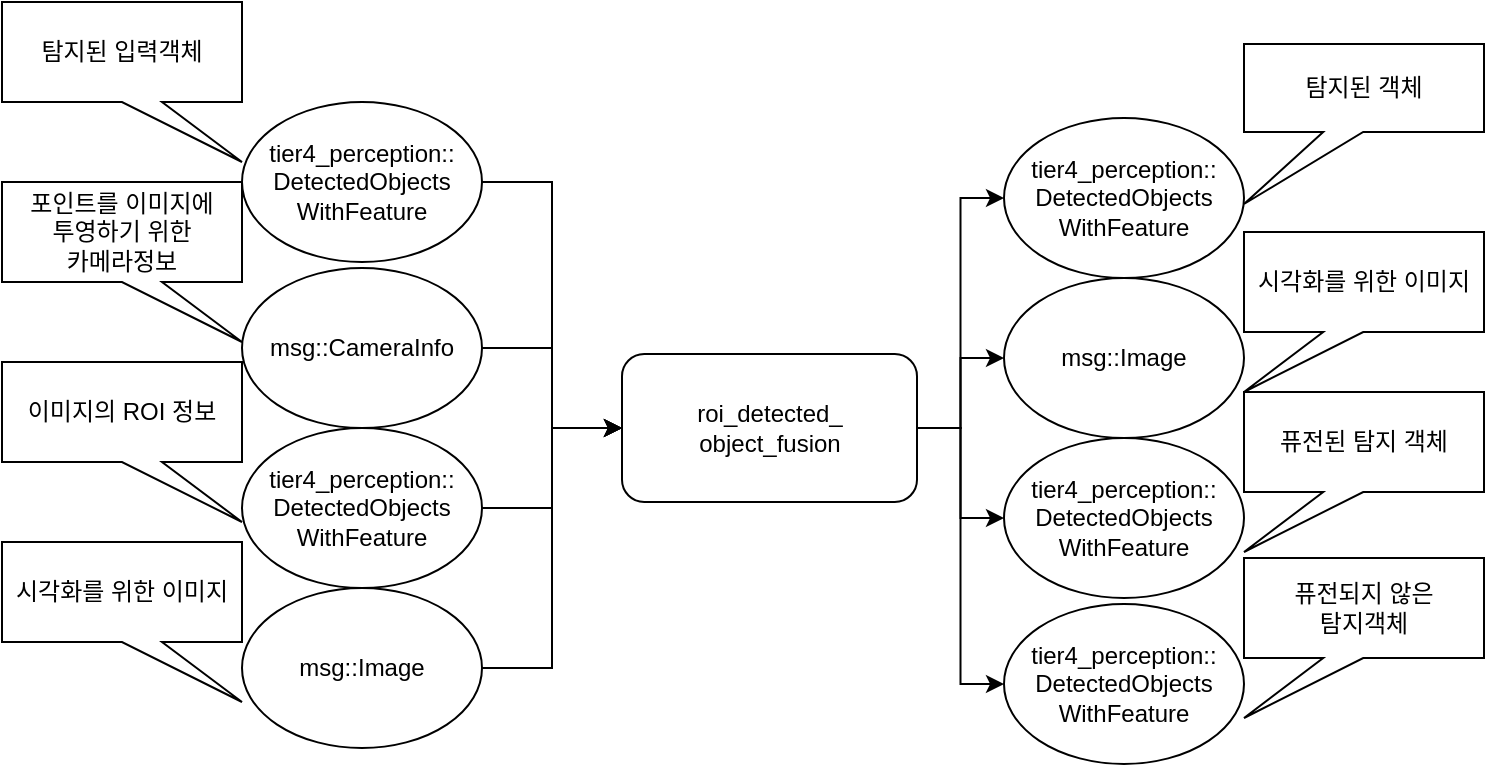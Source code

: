 <mxfile version="21.0.6" type="github">
  <diagram name="페이지-1" id="2LvyXm595caX_AY8ycS-">
    <mxGraphModel dx="1161" dy="631" grid="0" gridSize="10" guides="1" tooltips="1" connect="1" arrows="1" fold="1" page="1" pageScale="1" pageWidth="827" pageHeight="1169" math="0" shadow="0">
      <root>
        <mxCell id="0" />
        <mxCell id="1" parent="0" />
        <mxCell id="LuSr2rvklucDS1om5Tsg-1" style="edgeStyle=orthogonalEdgeStyle;rounded=0;orthogonalLoop=1;jettySize=auto;html=1;entryX=0;entryY=0.5;entryDx=0;entryDy=0;" edge="1" parent="1" source="LuSr2rvklucDS1om5Tsg-3" target="LuSr2rvklucDS1om5Tsg-7">
          <mxGeometry relative="1" as="geometry" />
        </mxCell>
        <mxCell id="LuSr2rvklucDS1om5Tsg-2" style="edgeStyle=orthogonalEdgeStyle;rounded=0;orthogonalLoop=1;jettySize=auto;html=1;" edge="1" parent="1" source="LuSr2rvklucDS1om5Tsg-3" target="LuSr2rvklucDS1om5Tsg-6">
          <mxGeometry relative="1" as="geometry" />
        </mxCell>
        <mxCell id="LuSr2rvklucDS1om5Tsg-24" style="edgeStyle=orthogonalEdgeStyle;rounded=0;orthogonalLoop=1;jettySize=auto;html=1;exitX=1;exitY=0.5;exitDx=0;exitDy=0;" edge="1" parent="1" source="LuSr2rvklucDS1om5Tsg-3" target="LuSr2rvklucDS1om5Tsg-20">
          <mxGeometry relative="1" as="geometry" />
        </mxCell>
        <mxCell id="LuSr2rvklucDS1om5Tsg-25" style="edgeStyle=orthogonalEdgeStyle;rounded=0;orthogonalLoop=1;jettySize=auto;html=1;entryX=0;entryY=0.5;entryDx=0;entryDy=0;" edge="1" parent="1" source="LuSr2rvklucDS1om5Tsg-3" target="LuSr2rvklucDS1om5Tsg-22">
          <mxGeometry relative="1" as="geometry" />
        </mxCell>
        <mxCell id="LuSr2rvklucDS1om5Tsg-3" value="&lt;div style=&quot;&quot;&gt;roi_detected_&lt;br&gt;object_fusion&lt;/div&gt;" style="rounded=1;whiteSpace=wrap;html=1;align=center;" vertex="1" parent="1">
          <mxGeometry x="360" y="296" width="147.5" height="74" as="geometry" />
        </mxCell>
        <mxCell id="LuSr2rvklucDS1om5Tsg-4" style="edgeStyle=orthogonalEdgeStyle;rounded=0;orthogonalLoop=1;jettySize=auto;html=1;entryX=0;entryY=0.5;entryDx=0;entryDy=0;" edge="1" parent="1" source="LuSr2rvklucDS1om5Tsg-5" target="LuSr2rvklucDS1om5Tsg-3">
          <mxGeometry relative="1" as="geometry" />
        </mxCell>
        <mxCell id="LuSr2rvklucDS1om5Tsg-5" value="tier4_perception::&lt;br&gt;DetectedObjects&lt;br&gt;WithFeature" style="ellipse;whiteSpace=wrap;html=1;" vertex="1" parent="1">
          <mxGeometry x="170" y="170" width="120" height="80" as="geometry" />
        </mxCell>
        <mxCell id="LuSr2rvklucDS1om5Tsg-6" value="msg::Image" style="ellipse;whiteSpace=wrap;html=1;" vertex="1" parent="1">
          <mxGeometry x="551" y="258" width="120" height="80" as="geometry" />
        </mxCell>
        <mxCell id="LuSr2rvklucDS1om5Tsg-7" value="tier4_perception::&lt;br style=&quot;border-color: var(--border-color);&quot;&gt;DetectedObjects&lt;br style=&quot;border-color: var(--border-color);&quot;&gt;WithFeature" style="ellipse;whiteSpace=wrap;html=1;" vertex="1" parent="1">
          <mxGeometry x="551" y="178" width="120" height="80" as="geometry" />
        </mxCell>
        <mxCell id="LuSr2rvklucDS1om5Tsg-8" style="edgeStyle=orthogonalEdgeStyle;rounded=0;orthogonalLoop=1;jettySize=auto;html=1;entryX=0;entryY=0.5;entryDx=0;entryDy=0;" edge="1" parent="1" source="LuSr2rvklucDS1om5Tsg-9" target="LuSr2rvklucDS1om5Tsg-3">
          <mxGeometry relative="1" as="geometry" />
        </mxCell>
        <mxCell id="LuSr2rvklucDS1om5Tsg-9" value="msg::CameraInfo" style="ellipse;whiteSpace=wrap;html=1;" vertex="1" parent="1">
          <mxGeometry x="170" y="253" width="120" height="80" as="geometry" />
        </mxCell>
        <mxCell id="LuSr2rvklucDS1om5Tsg-10" style="edgeStyle=orthogonalEdgeStyle;rounded=0;orthogonalLoop=1;jettySize=auto;html=1;entryX=0;entryY=0.5;entryDx=0;entryDy=0;" edge="1" parent="1" source="LuSr2rvklucDS1om5Tsg-11" target="LuSr2rvklucDS1om5Tsg-3">
          <mxGeometry relative="1" as="geometry" />
        </mxCell>
        <mxCell id="LuSr2rvklucDS1om5Tsg-11" value="tier4_perception::&lt;br&gt;DetectedObjects&lt;br style=&quot;border-color: var(--border-color);&quot;&gt;WithFeature" style="ellipse;whiteSpace=wrap;html=1;" vertex="1" parent="1">
          <mxGeometry x="170" y="333" width="120" height="80" as="geometry" />
        </mxCell>
        <mxCell id="LuSr2rvklucDS1om5Tsg-12" style="edgeStyle=orthogonalEdgeStyle;rounded=0;orthogonalLoop=1;jettySize=auto;html=1;entryX=0;entryY=0.5;entryDx=0;entryDy=0;" edge="1" parent="1" source="LuSr2rvklucDS1om5Tsg-13" target="LuSr2rvklucDS1om5Tsg-3">
          <mxGeometry relative="1" as="geometry" />
        </mxCell>
        <mxCell id="LuSr2rvklucDS1om5Tsg-13" value="msg::Image" style="ellipse;whiteSpace=wrap;html=1;" vertex="1" parent="1">
          <mxGeometry x="170" y="413" width="120" height="80" as="geometry" />
        </mxCell>
        <mxCell id="LuSr2rvklucDS1om5Tsg-14" value="탐지된 입력객체" style="shape=callout;whiteSpace=wrap;html=1;perimeter=calloutPerimeter;position2=1;" vertex="1" parent="1">
          <mxGeometry x="50" y="120" width="120" height="80" as="geometry" />
        </mxCell>
        <mxCell id="LuSr2rvklucDS1om5Tsg-15" value="포인트를 이미지에 &lt;br&gt;투영하기 위한 &lt;br&gt;카메라정보" style="shape=callout;whiteSpace=wrap;html=1;perimeter=calloutPerimeter;position2=1;" vertex="1" parent="1">
          <mxGeometry x="50" y="210" width="120" height="80" as="geometry" />
        </mxCell>
        <mxCell id="LuSr2rvklucDS1om5Tsg-16" value="이미지의 ROI 정보" style="shape=callout;whiteSpace=wrap;html=1;perimeter=calloutPerimeter;position2=1;" vertex="1" parent="1">
          <mxGeometry x="50" y="300" width="120" height="80" as="geometry" />
        </mxCell>
        <mxCell id="LuSr2rvklucDS1om5Tsg-17" value="시각화를 위한 이미지" style="shape=callout;whiteSpace=wrap;html=1;perimeter=calloutPerimeter;position2=1;" vertex="1" parent="1">
          <mxGeometry x="50" y="390" width="120" height="80" as="geometry" />
        </mxCell>
        <mxCell id="LuSr2rvklucDS1om5Tsg-18" value="시각화를 위한 이미지" style="shape=callout;whiteSpace=wrap;html=1;perimeter=calloutPerimeter;position2=0;size=30;position=0.33;" vertex="1" parent="1">
          <mxGeometry x="671" y="235" width="120" height="80" as="geometry" />
        </mxCell>
        <mxCell id="LuSr2rvklucDS1om5Tsg-19" value="탐지된 객체" style="shape=callout;whiteSpace=wrap;html=1;perimeter=calloutPerimeter;position2=0;size=36;position=0.33;" vertex="1" parent="1">
          <mxGeometry x="671" y="141" width="120" height="80" as="geometry" />
        </mxCell>
        <mxCell id="LuSr2rvklucDS1om5Tsg-20" value="tier4_perception::&lt;br style=&quot;border-color: var(--border-color);&quot;&gt;DetectedObjects&lt;br style=&quot;border-color: var(--border-color);&quot;&gt;WithFeature" style="ellipse;whiteSpace=wrap;html=1;" vertex="1" parent="1">
          <mxGeometry x="551" y="338" width="120" height="80" as="geometry" />
        </mxCell>
        <mxCell id="LuSr2rvklucDS1om5Tsg-21" value="퓨전된 탐지 객체" style="shape=callout;whiteSpace=wrap;html=1;perimeter=calloutPerimeter;position2=0;size=30;position=0.33;" vertex="1" parent="1">
          <mxGeometry x="671" y="315" width="120" height="80" as="geometry" />
        </mxCell>
        <mxCell id="LuSr2rvklucDS1om5Tsg-22" value="tier4_perception::&lt;br style=&quot;border-color: var(--border-color);&quot;&gt;DetectedObjects&lt;br style=&quot;border-color: var(--border-color);&quot;&gt;WithFeature" style="ellipse;whiteSpace=wrap;html=1;" vertex="1" parent="1">
          <mxGeometry x="551" y="421" width="120" height="80" as="geometry" />
        </mxCell>
        <mxCell id="LuSr2rvklucDS1om5Tsg-23" value="퓨전되지 않은 &lt;br&gt;탐지객체" style="shape=callout;whiteSpace=wrap;html=1;perimeter=calloutPerimeter;position2=0;size=30;position=0.33;" vertex="1" parent="1">
          <mxGeometry x="671" y="398" width="120" height="80" as="geometry" />
        </mxCell>
      </root>
    </mxGraphModel>
  </diagram>
</mxfile>
